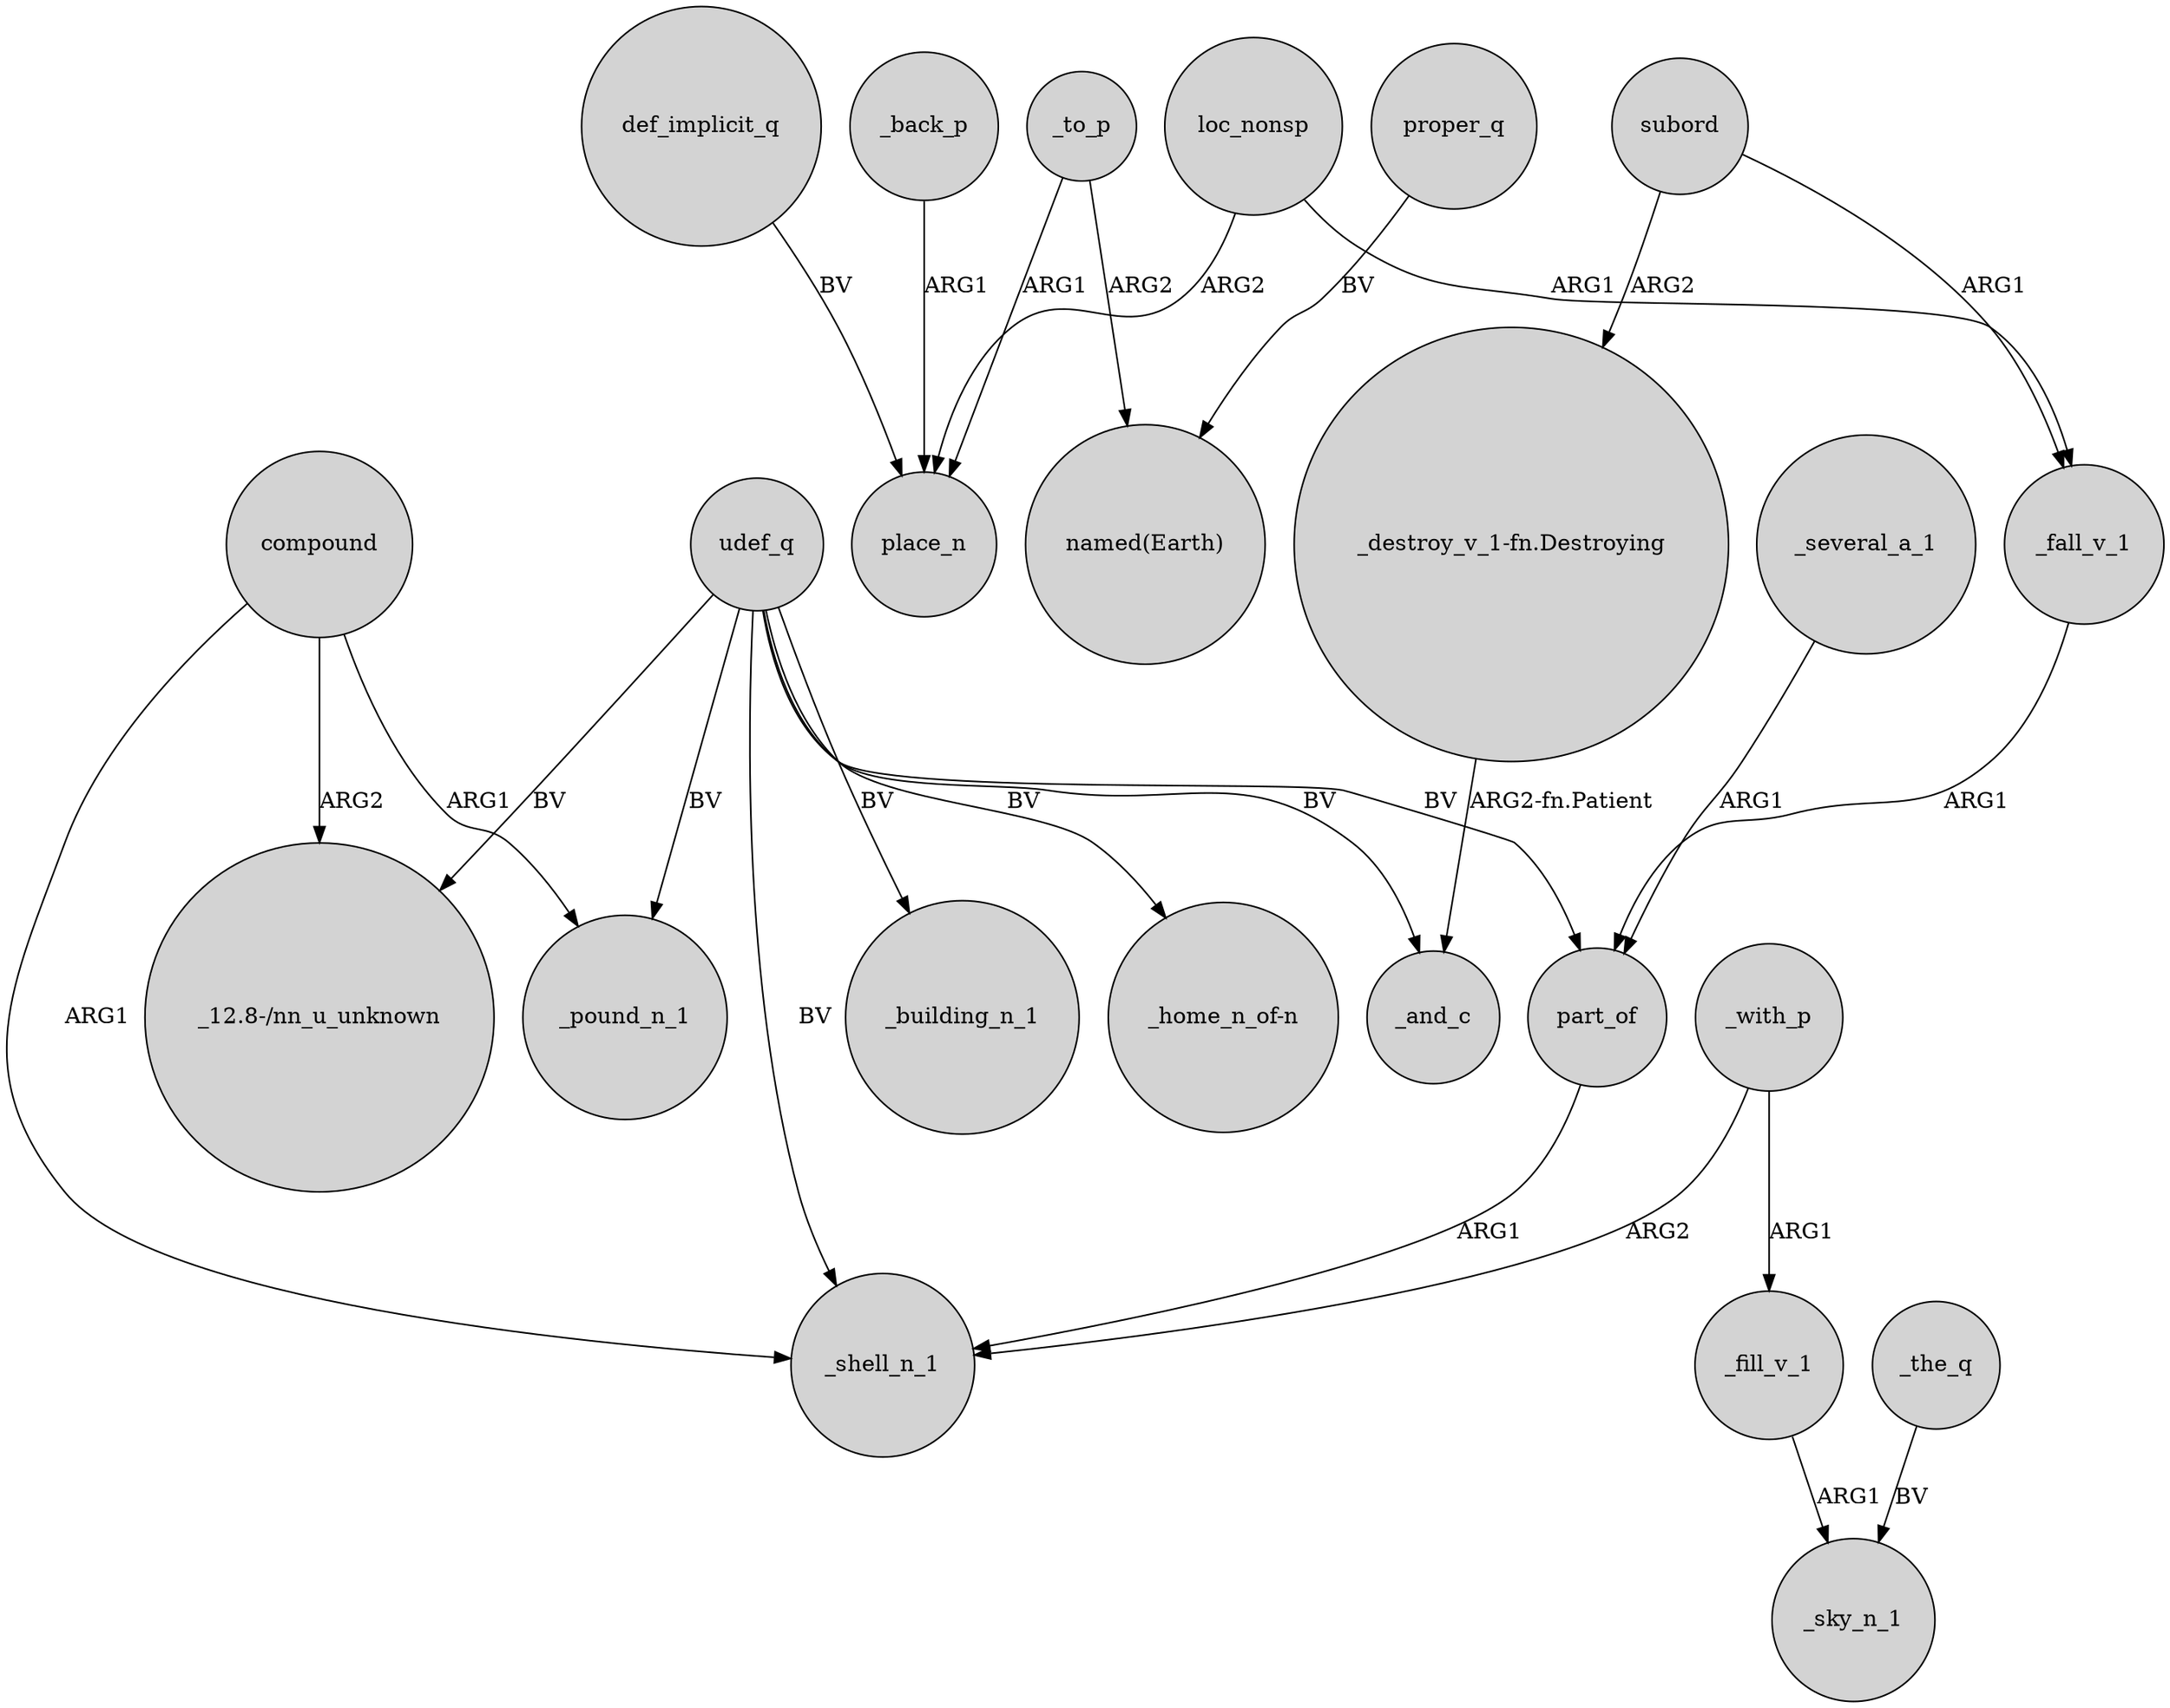 digraph {
	node [shape=circle style=filled]
	udef_q -> part_of [label=BV]
	udef_q -> _building_n_1 [label=BV]
	_with_p -> _shell_n_1 [label=ARG2]
	loc_nonsp -> _fall_v_1 [label=ARG1]
	"_destroy_v_1-fn.Destroying" -> _and_c [label="ARG2-fn.Patient"]
	_fill_v_1 -> _sky_n_1 [label=ARG1]
	udef_q -> "_home_n_of-n" [label=BV]
	compound -> _pound_n_1 [label=ARG1]
	def_implicit_q -> place_n [label=BV]
	udef_q -> _pound_n_1 [label=BV]
	udef_q -> "_12.8-/nn_u_unknown" [label=BV]
	part_of -> _shell_n_1 [label=ARG1]
	_the_q -> _sky_n_1 [label=BV]
	proper_q -> "named(Earth)" [label=BV]
	_to_p -> place_n [label=ARG1]
	subord -> "_destroy_v_1-fn.Destroying" [label=ARG2]
	compound -> "_12.8-/nn_u_unknown" [label=ARG2]
	compound -> _shell_n_1 [label=ARG1]
	loc_nonsp -> place_n [label=ARG2]
	_back_p -> place_n [label=ARG1]
	_to_p -> "named(Earth)" [label=ARG2]
	_with_p -> _fill_v_1 [label=ARG1]
	udef_q -> _and_c [label=BV]
	subord -> _fall_v_1 [label=ARG1]
	udef_q -> _shell_n_1 [label=BV]
	_fall_v_1 -> part_of [label=ARG1]
	_several_a_1 -> part_of [label=ARG1]
}
